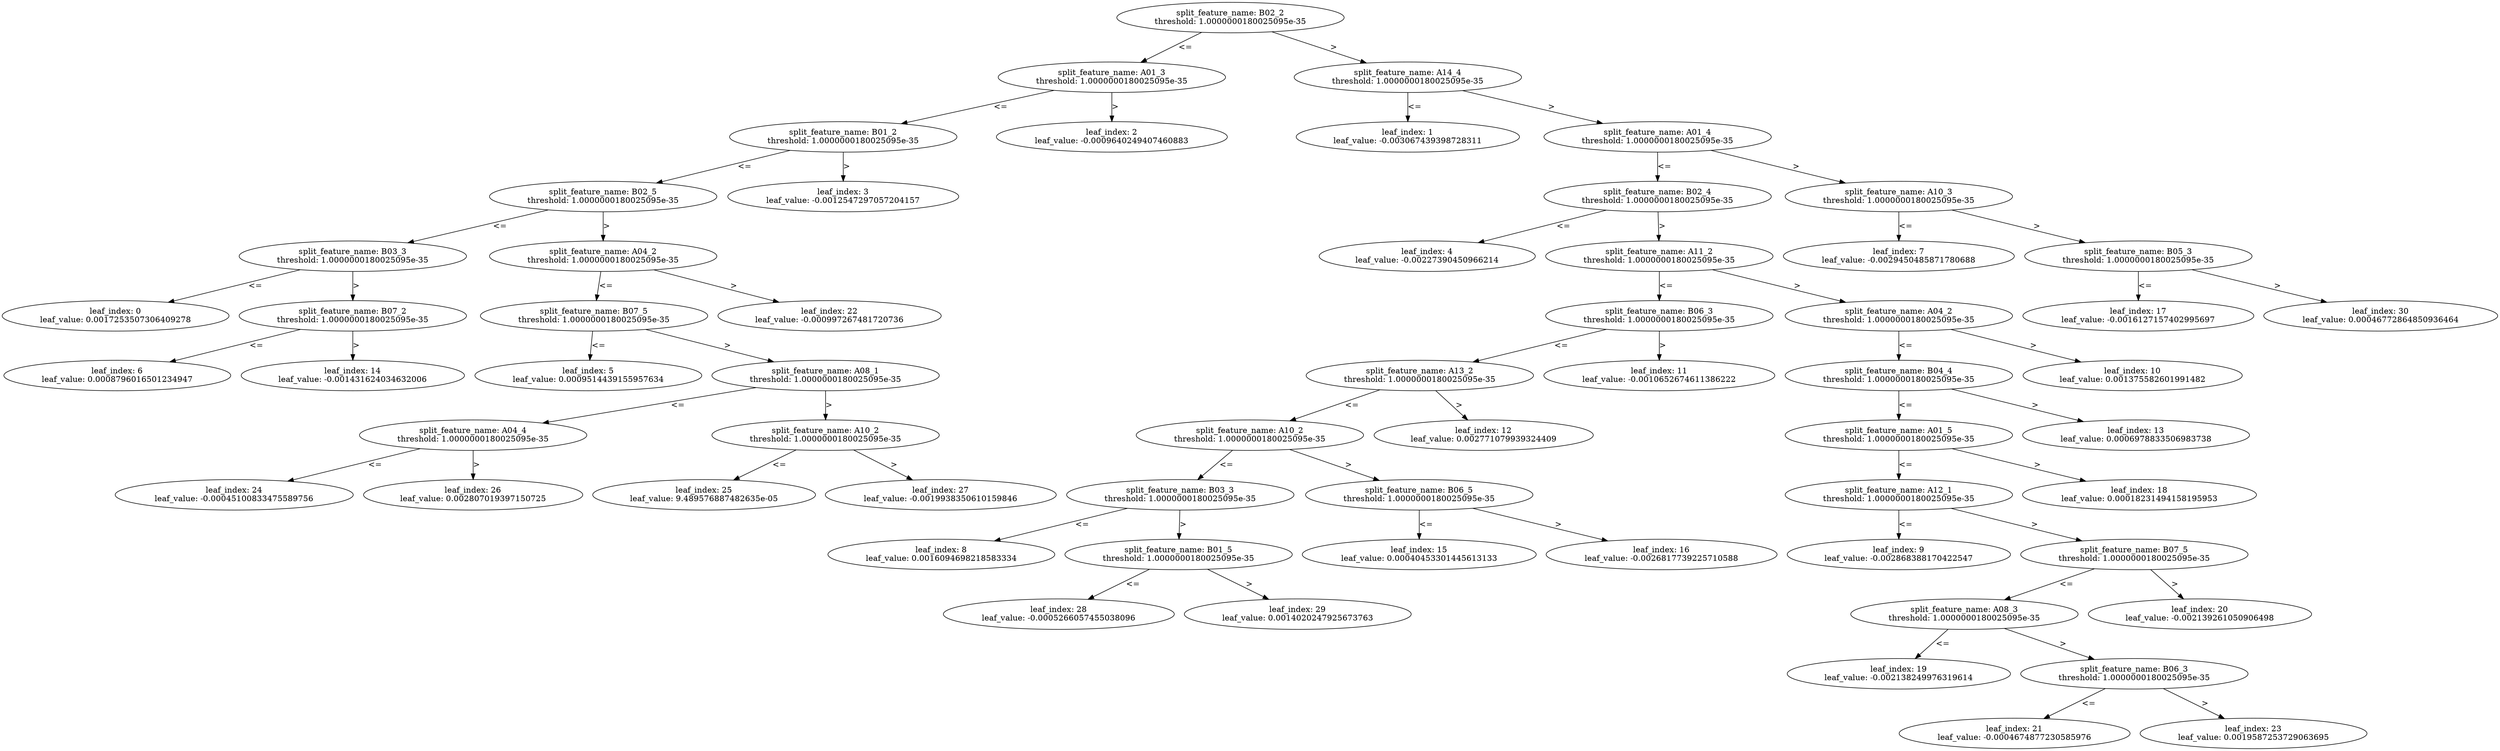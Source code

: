 digraph Tree3 {
	split0 [label="split_feature_name: B02_2\nthreshold: 1.0000000180025095e-35"]
	split1 [label="split_feature_name: A01_3\nthreshold: 1.0000000180025095e-35"]
	split2 [label="split_feature_name: B01_2\nthreshold: 1.0000000180025095e-35"]
	split4 [label="split_feature_name: B02_5\nthreshold: 1.0000000180025095e-35"]
	split5 [label="split_feature_name: B03_3\nthreshold: 1.0000000180025095e-35"]
	leaf0 [label="leaf_index: 0\nleaf_value: 0.0017253507306409278"]
	split5 -> leaf0 [label="<="]
	split13 [label="split_feature_name: B07_2\nthreshold: 1.0000000180025095e-35"]
	leaf6 [label="leaf_index: 6\nleaf_value: 0.0008796016501234947"]
	split13 -> leaf6 [label="<="]
	leaf14 [label="leaf_index: 14\nleaf_value: -0.001431624034632006"]
	split13 -> leaf14 [label=">"]
	split5 -> split13 [label=">"]
	split4 -> split5 [label="<="]
	split21 [label="split_feature_name: A04_2\nthreshold: 1.0000000180025095e-35"]
	split23 [label="split_feature_name: B07_5\nthreshold: 1.0000000180025095e-35"]
	leaf5 [label="leaf_index: 5\nleaf_value: 0.0009514439155957634"]
	split23 -> leaf5 [label="<="]
	split24 [label="split_feature_name: A08_1\nthreshold: 1.0000000180025095e-35"]
	split25 [label="split_feature_name: A04_4\nthreshold: 1.0000000180025095e-35"]
	leaf24 [label="leaf_index: 24\nleaf_value: -0.00045100833475589756"]
	split25 -> leaf24 [label="<="]
	leaf26 [label="leaf_index: 26\nleaf_value: 0.002807019397150725"]
	split25 -> leaf26 [label=">"]
	split24 -> split25 [label="<="]
	split26 [label="split_feature_name: A10_2\nthreshold: 1.0000000180025095e-35"]
	leaf25 [label="leaf_index: 25\nleaf_value: 9.489576887482635e-05"]
	split26 -> leaf25 [label="<="]
	leaf27 [label="leaf_index: 27\nleaf_value: -0.0019938350610159846"]
	split26 -> leaf27 [label=">"]
	split24 -> split26 [label=">"]
	split23 -> split24 [label=">"]
	split21 -> split23 [label="<="]
	leaf22 [label="leaf_index: 22\nleaf_value: -0.000997267481720736"]
	split21 -> leaf22 [label=">"]
	split4 -> split21 [label=">"]
	split2 -> split4 [label="<="]
	leaf3 [label="leaf_index: 3\nleaf_value: -0.0012547297057204157"]
	split2 -> leaf3 [label=">"]
	split1 -> split2 [label="<="]
	leaf2 [label="leaf_index: 2\nleaf_value: -0.0009640249407460883"]
	split1 -> leaf2 [label=">"]
	split0 -> split1 [label="<="]
	split3 [label="split_feature_name: A14_4\nthreshold: 1.0000000180025095e-35"]
	leaf1 [label="leaf_index: 1\nleaf_value: -0.003067439398728311"]
	split3 -> leaf1 [label="<="]
	split6 [label="split_feature_name: A01_4\nthreshold: 1.0000000180025095e-35"]
	split7 [label="split_feature_name: B02_4\nthreshold: 1.0000000180025095e-35"]
	leaf4 [label="leaf_index: 4\nleaf_value: -0.00227390450966214"]
	split7 -> leaf4 [label="<="]
	split8 [label="split_feature_name: A11_2\nthreshold: 1.0000000180025095e-35"]
	split10 [label="split_feature_name: B06_3\nthreshold: 1.0000000180025095e-35"]
	split11 [label="split_feature_name: A13_2\nthreshold: 1.0000000180025095e-35"]
	split14 [label="split_feature_name: A10_2\nthreshold: 1.0000000180025095e-35"]
	split27 [label="split_feature_name: B03_3\nthreshold: 1.0000000180025095e-35"]
	leaf8 [label="leaf_index: 8\nleaf_value: 0.0016094698218583334"]
	split27 -> leaf8 [label="<="]
	split28 [label="split_feature_name: B01_5\nthreshold: 1.0000000180025095e-35"]
	leaf28 [label="leaf_index: 28\nleaf_value: -0.0005266057455038096"]
	split28 -> leaf28 [label="<="]
	leaf29 [label="leaf_index: 29\nleaf_value: 0.0014020247925673763"]
	split28 -> leaf29 [label=">"]
	split27 -> split28 [label=">"]
	split14 -> split27 [label="<="]
	split15 [label="split_feature_name: B06_5\nthreshold: 1.0000000180025095e-35"]
	leaf15 [label="leaf_index: 15\nleaf_value: 0.00040453301445613133"]
	split15 -> leaf15 [label="<="]
	leaf16 [label="leaf_index: 16\nleaf_value: -0.0026817739225710588"]
	split15 -> leaf16 [label=">"]
	split14 -> split15 [label=">"]
	split11 -> split14 [label="<="]
	leaf12 [label="leaf_index: 12\nleaf_value: 0.002771079939324409"]
	split11 -> leaf12 [label=">"]
	split10 -> split11 [label="<="]
	leaf11 [label="leaf_index: 11\nleaf_value: -0.0010652674611386222"]
	split10 -> leaf11 [label=">"]
	split8 -> split10 [label="<="]
	split9 [label="split_feature_name: A04_2\nthreshold: 1.0000000180025095e-35"]
	split12 [label="split_feature_name: B04_4\nthreshold: 1.0000000180025095e-35"]
	split17 [label="split_feature_name: A01_5\nthreshold: 1.0000000180025095e-35"]
	split18 [label="split_feature_name: A12_1\nthreshold: 1.0000000180025095e-35"]
	leaf9 [label="leaf_index: 9\nleaf_value: -0.002868388170422547"]
	split18 -> leaf9 [label="<="]
	split19 [label="split_feature_name: B07_5\nthreshold: 1.0000000180025095e-35"]
	split20 [label="split_feature_name: A08_3\nthreshold: 1.0000000180025095e-35"]
	leaf19 [label="leaf_index: 19\nleaf_value: -0.002138249976319614"]
	split20 -> leaf19 [label="<="]
	split22 [label="split_feature_name: B06_3\nthreshold: 1.0000000180025095e-35"]
	leaf21 [label="leaf_index: 21\nleaf_value: -0.0004674877230585976"]
	split22 -> leaf21 [label="<="]
	leaf23 [label="leaf_index: 23\nleaf_value: 0.0019587253729063695"]
	split22 -> leaf23 [label=">"]
	split20 -> split22 [label=">"]
	split19 -> split20 [label="<="]
	leaf20 [label="leaf_index: 20\nleaf_value: -0.002139261050906498"]
	split19 -> leaf20 [label=">"]
	split18 -> split19 [label=">"]
	split17 -> split18 [label="<="]
	leaf18 [label="leaf_index: 18\nleaf_value: 0.00018231494158195953"]
	split17 -> leaf18 [label=">"]
	split12 -> split17 [label="<="]
	leaf13 [label="leaf_index: 13\nleaf_value: 0.0006978833506983738"]
	split12 -> leaf13 [label=">"]
	split9 -> split12 [label="<="]
	leaf10 [label="leaf_index: 10\nleaf_value: 0.001375582601991482"]
	split9 -> leaf10 [label=">"]
	split8 -> split9 [label=">"]
	split7 -> split8 [label=">"]
	split6 -> split7 [label="<="]
	split16 [label="split_feature_name: A10_3\nthreshold: 1.0000000180025095e-35"]
	leaf7 [label="leaf_index: 7\nleaf_value: -0.0029450485871780688"]
	split16 -> leaf7 [label="<="]
	split29 [label="split_feature_name: B05_3\nthreshold: 1.0000000180025095e-35"]
	leaf17 [label="leaf_index: 17\nleaf_value: -0.0016127157402995697"]
	split29 -> leaf17 [label="<="]
	leaf30 [label="leaf_index: 30\nleaf_value: 0.00046772864850936464"]
	split29 -> leaf30 [label=">"]
	split16 -> split29 [label=">"]
	split6 -> split16 [label=">"]
	split3 -> split6 [label=">"]
	split0 -> split3 [label=">"]
}

